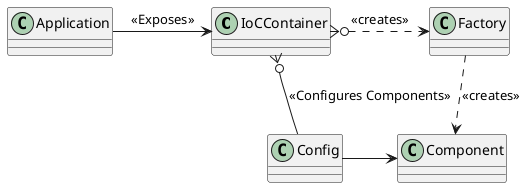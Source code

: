 @startuml
'https://plantuml.com/class-diagram

class IoCContainer
class Config
class Application
class Factory
class Component

Factory ..> Component : <<creates>>
IoCContainer }o-- Config : <<Configures Components>>
IoCContainer }o.right.> Factory : <<creates>>

Application -> IoCContainer : <<Exposes>>

Config -> Component
@enduml